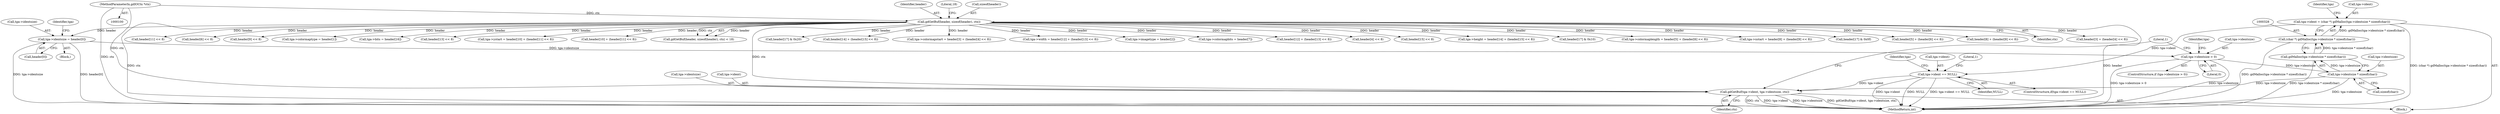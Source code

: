 digraph "0_libgd_10ef1dca63d62433fda13309b4a228782db823f7_0@integer" {
"1000323" [label="(Call,tga->ident = (char *) gdMalloc(tga->identsize * sizeof(char)))"];
"1000327" [label="(Call,(char *) gdMalloc(tga->identsize * sizeof(char)))"];
"1000329" [label="(Call,gdMalloc(tga->identsize * sizeof(char)))"];
"1000330" [label="(Call,tga->identsize * sizeof(char))"];
"1000317" [label="(Call,tga->identsize > 0)"];
"1000119" [label="(Call,tga->identsize = header[0])"];
"1000107" [label="(Call,gdGetBuf(header, sizeof(header), ctx))"];
"1000101" [label="(MethodParameterIn,gdIOCtx *ctx)"];
"1000337" [label="(Call,tga->ident == NULL)"];
"1000346" [label="(Call,gdGetBuf(tga->ident, tga->identsize, ctx))"];
"1000108" [label="(Identifier,header)"];
"1000331" [label="(Call,tga->identsize)"];
"1000112" [label="(Literal,18)"];
"1000181" [label="(Call,header[9] << 8)"];
"1000347" [label="(Call,tga->ident)"];
"1000126" [label="(Call,tga->colormaptype = header[1])"];
"1000345" [label="(Literal,1)"];
"1000107" [label="(Call,gdGetBuf(header, sizeof(header), ctx))"];
"1000324" [label="(Call,tga->ident)"];
"1000225" [label="(Call,tga->bits = header[16])"];
"1000337" [label="(Call,tga->ident == NULL)"];
"1000318" [label="(Call,tga->identsize)"];
"1000207" [label="(Call,header[13] << 8)"];
"1000186" [label="(Call,tga->ystart = header[10] + (header[11] << 8))"];
"1000190" [label="(Call,header[10] + (header[11] << 8))"];
"1000317" [label="(Call,tga->identsize > 0)"];
"1000106" [label="(Call,gdGetBuf(header, sizeof(header), ctx) < 18)"];
"1000258" [label="(Call,header[17] & 0x20)"];
"1000216" [label="(Call,header[14] + (header[15] << 8))"];
"1000119" [label="(Call,tga->identsize = header[0])"];
"1000140" [label="(Call,tga->colormapstart = header[3] + (header[4] << 8))"];
"1000199" [label="(Call,tga->width = header[12] + (header[13] << 8))"];
"1000336" [label="(ControlStructure,if(tga->ident == NULL))"];
"1000346" [label="(Call,gdGetBuf(tga->ident, tga->identsize, ctx))"];
"1000325" [label="(Identifier,tga)"];
"1000348" [label="(Identifier,tga)"];
"1000329" [label="(Call,gdMalloc(tga->identsize * sizeof(char)))"];
"1000133" [label="(Call,tga->imagetype = header[2])"];
"1000166" [label="(Call,tga->colormapbits = header[7])"];
"1000101" [label="(MethodParameterIn,gdIOCtx *ctx)"];
"1000203" [label="(Call,header[12] + (header[13] << 8))"];
"1000353" [label="(Identifier,ctx)"];
"1000327" [label="(Call,(char *) gdMalloc(tga->identsize * sizeof(char)))"];
"1000123" [label="(Call,header[0])"];
"1000339" [label="(Identifier,tga)"];
"1000109" [label="(Call,sizeof(header))"];
"1000148" [label="(Call,header[4] << 8)"];
"1000321" [label="(Literal,0)"];
"1000220" [label="(Call,header[15] << 8)"];
"1000334" [label="(Call,sizeof(char))"];
"1000323" [label="(Call,tga->ident = (char *) gdMalloc(tga->identsize * sizeof(char)))"];
"1000212" [label="(Call,tga->height = header[14] + (header[15] << 8))"];
"1000246" [label="(Call,header[17] & 0x10)"];
"1000153" [label="(Call,tga->colormaplength = header[5] + (header[6] << 8))"];
"1000173" [label="(Call,tga->xstart = header[8] + (header[9] << 8))"];
"1000356" [label="(MethodReturn,int)"];
"1000236" [label="(Call,header[17] & 0x0f)"];
"1000341" [label="(Identifier,NULL)"];
"1000103" [label="(Block,)"];
"1000157" [label="(Call,header[5] + (header[6] << 8))"];
"1000177" [label="(Call,header[8] + (header[9] << 8))"];
"1000322" [label="(Block,)"];
"1000316" [label="(ControlStructure,if (tga->identsize > 0))"];
"1000355" [label="(Literal,1)"];
"1000111" [label="(Identifier,ctx)"];
"1000144" [label="(Call,header[3] + (header[4] << 8))"];
"1000338" [label="(Call,tga->ident)"];
"1000194" [label="(Call,header[11] << 8)"];
"1000350" [label="(Call,tga->identsize)"];
"1000330" [label="(Call,tga->identsize * sizeof(char))"];
"1000128" [label="(Identifier,tga)"];
"1000161" [label="(Call,header[6] << 8)"];
"1000120" [label="(Call,tga->identsize)"];
"1000323" -> "1000322"  [label="AST: "];
"1000323" -> "1000327"  [label="CFG: "];
"1000324" -> "1000323"  [label="AST: "];
"1000327" -> "1000323"  [label="AST: "];
"1000339" -> "1000323"  [label="CFG: "];
"1000323" -> "1000356"  [label="DDG: (char *) gdMalloc(tga->identsize * sizeof(char))"];
"1000327" -> "1000323"  [label="DDG: gdMalloc(tga->identsize * sizeof(char))"];
"1000323" -> "1000337"  [label="DDG: tga->ident"];
"1000327" -> "1000329"  [label="CFG: "];
"1000328" -> "1000327"  [label="AST: "];
"1000329" -> "1000327"  [label="AST: "];
"1000327" -> "1000356"  [label="DDG: gdMalloc(tga->identsize * sizeof(char))"];
"1000329" -> "1000327"  [label="DDG: tga->identsize * sizeof(char)"];
"1000329" -> "1000330"  [label="CFG: "];
"1000330" -> "1000329"  [label="AST: "];
"1000329" -> "1000356"  [label="DDG: tga->identsize * sizeof(char)"];
"1000330" -> "1000329"  [label="DDG: tga->identsize"];
"1000330" -> "1000334"  [label="CFG: "];
"1000331" -> "1000330"  [label="AST: "];
"1000334" -> "1000330"  [label="AST: "];
"1000330" -> "1000356"  [label="DDG: tga->identsize"];
"1000317" -> "1000330"  [label="DDG: tga->identsize"];
"1000330" -> "1000346"  [label="DDG: tga->identsize"];
"1000317" -> "1000316"  [label="AST: "];
"1000317" -> "1000321"  [label="CFG: "];
"1000318" -> "1000317"  [label="AST: "];
"1000321" -> "1000317"  [label="AST: "];
"1000325" -> "1000317"  [label="CFG: "];
"1000355" -> "1000317"  [label="CFG: "];
"1000317" -> "1000356"  [label="DDG: tga->identsize"];
"1000317" -> "1000356"  [label="DDG: tga->identsize > 0"];
"1000119" -> "1000317"  [label="DDG: tga->identsize"];
"1000119" -> "1000103"  [label="AST: "];
"1000119" -> "1000123"  [label="CFG: "];
"1000120" -> "1000119"  [label="AST: "];
"1000123" -> "1000119"  [label="AST: "];
"1000128" -> "1000119"  [label="CFG: "];
"1000119" -> "1000356"  [label="DDG: header[0]"];
"1000119" -> "1000356"  [label="DDG: tga->identsize"];
"1000107" -> "1000119"  [label="DDG: header"];
"1000107" -> "1000106"  [label="AST: "];
"1000107" -> "1000111"  [label="CFG: "];
"1000108" -> "1000107"  [label="AST: "];
"1000109" -> "1000107"  [label="AST: "];
"1000111" -> "1000107"  [label="AST: "];
"1000112" -> "1000107"  [label="CFG: "];
"1000107" -> "1000356"  [label="DDG: header"];
"1000107" -> "1000356"  [label="DDG: ctx"];
"1000107" -> "1000106"  [label="DDG: header"];
"1000107" -> "1000106"  [label="DDG: ctx"];
"1000101" -> "1000107"  [label="DDG: ctx"];
"1000107" -> "1000126"  [label="DDG: header"];
"1000107" -> "1000133"  [label="DDG: header"];
"1000107" -> "1000140"  [label="DDG: header"];
"1000107" -> "1000144"  [label="DDG: header"];
"1000107" -> "1000148"  [label="DDG: header"];
"1000107" -> "1000153"  [label="DDG: header"];
"1000107" -> "1000157"  [label="DDG: header"];
"1000107" -> "1000161"  [label="DDG: header"];
"1000107" -> "1000166"  [label="DDG: header"];
"1000107" -> "1000173"  [label="DDG: header"];
"1000107" -> "1000177"  [label="DDG: header"];
"1000107" -> "1000181"  [label="DDG: header"];
"1000107" -> "1000186"  [label="DDG: header"];
"1000107" -> "1000190"  [label="DDG: header"];
"1000107" -> "1000194"  [label="DDG: header"];
"1000107" -> "1000199"  [label="DDG: header"];
"1000107" -> "1000203"  [label="DDG: header"];
"1000107" -> "1000207"  [label="DDG: header"];
"1000107" -> "1000212"  [label="DDG: header"];
"1000107" -> "1000216"  [label="DDG: header"];
"1000107" -> "1000220"  [label="DDG: header"];
"1000107" -> "1000225"  [label="DDG: header"];
"1000107" -> "1000236"  [label="DDG: header"];
"1000107" -> "1000246"  [label="DDG: header"];
"1000107" -> "1000258"  [label="DDG: header"];
"1000107" -> "1000346"  [label="DDG: ctx"];
"1000101" -> "1000100"  [label="AST: "];
"1000101" -> "1000356"  [label="DDG: ctx"];
"1000101" -> "1000346"  [label="DDG: ctx"];
"1000337" -> "1000336"  [label="AST: "];
"1000337" -> "1000341"  [label="CFG: "];
"1000338" -> "1000337"  [label="AST: "];
"1000341" -> "1000337"  [label="AST: "];
"1000345" -> "1000337"  [label="CFG: "];
"1000348" -> "1000337"  [label="CFG: "];
"1000337" -> "1000356"  [label="DDG: tga->ident"];
"1000337" -> "1000356"  [label="DDG: NULL"];
"1000337" -> "1000356"  [label="DDG: tga->ident == NULL"];
"1000337" -> "1000346"  [label="DDG: tga->ident"];
"1000346" -> "1000322"  [label="AST: "];
"1000346" -> "1000353"  [label="CFG: "];
"1000347" -> "1000346"  [label="AST: "];
"1000350" -> "1000346"  [label="AST: "];
"1000353" -> "1000346"  [label="AST: "];
"1000355" -> "1000346"  [label="CFG: "];
"1000346" -> "1000356"  [label="DDG: ctx"];
"1000346" -> "1000356"  [label="DDG: tga->ident"];
"1000346" -> "1000356"  [label="DDG: tga->identsize"];
"1000346" -> "1000356"  [label="DDG: gdGetBuf(tga->ident, tga->identsize, ctx)"];
}
